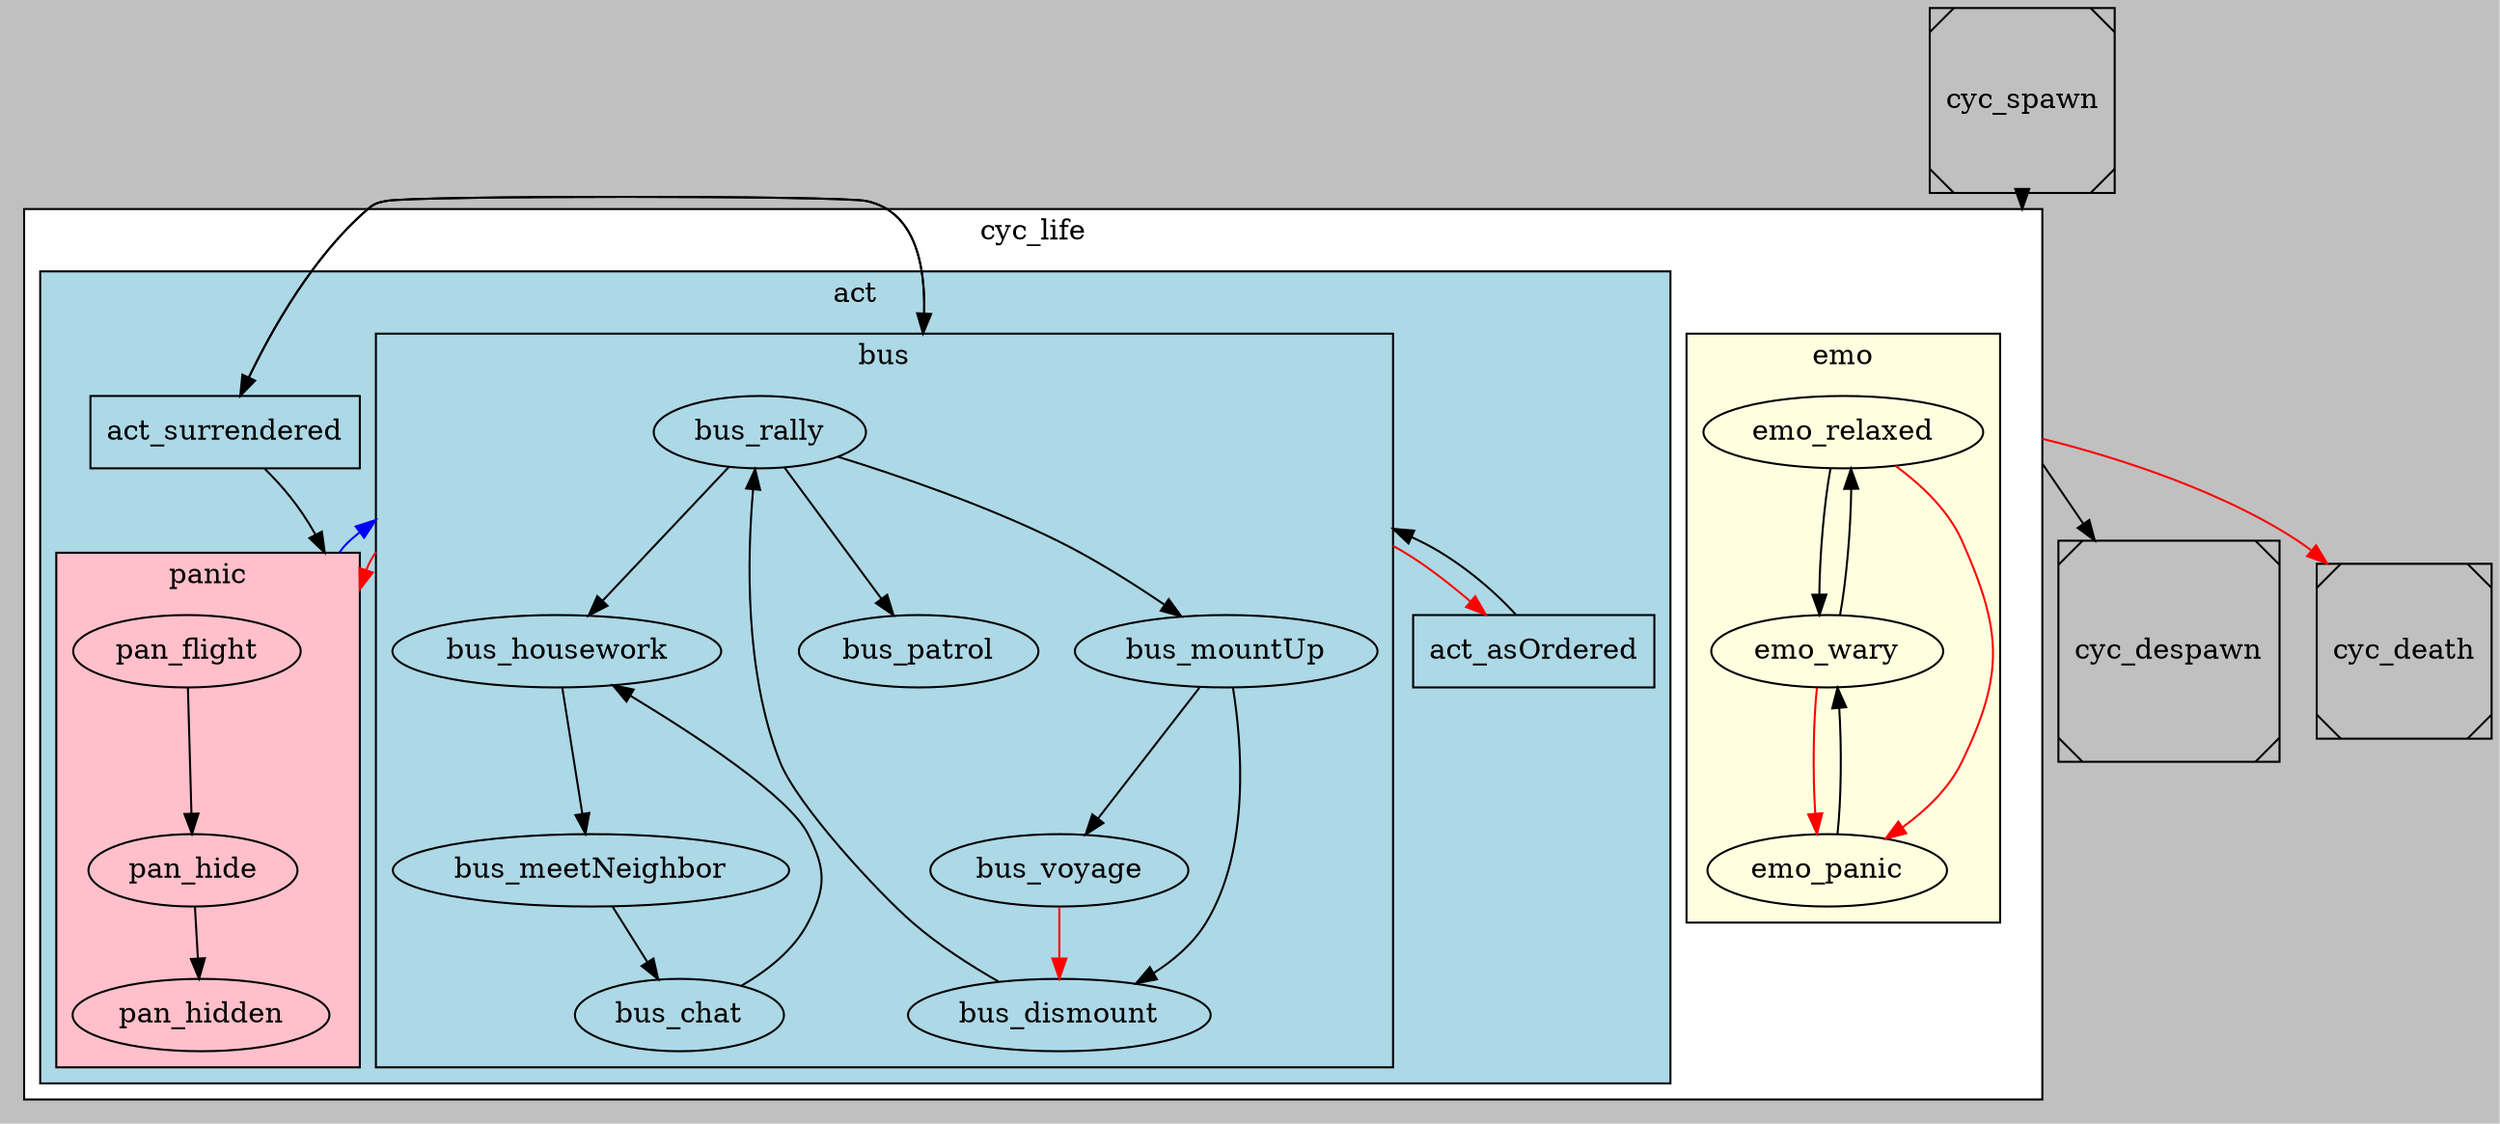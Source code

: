 digraph lifecycle {
    bgcolor="gray";
    compound=true;

    subgraph cluster_life {
        bgcolor="white";
        shape="Msquare";
        label="cyc_life";
        cluster_life_node [shape=point style=invis];

        subgraph cluster_emotions {
            bgcolor="lightyellow";
            label="emo";
            emo_relaxed -> emo_wary;
            {emo_wary, emo_relaxed} -> emo_panic [color="red"];
            emo_panic -> emo_wary -> emo_relaxed;
        }

        subgraph cluster_activities {
            bgcolor="lightblue";
            label="act";

            subgraph cluster_business {
                label="bus";
                cluster_business_node [shape=point style=invis];
                bus_rally -> bus_patrol;
                bus_rally -> bus_mountUp;
                bus_mountUp -> bus_voyage;
                bus_mountUp -> bus_dismount;
                bus_voyage -> bus_dismount [color=red]; # panic event
                bus_dismount -> bus_rally;
                bus_rally -> bus_housework;
                bus_housework -> bus_meetNeighbor;
                bus_meetNeighbor -> bus_chat;
                bus_chat -> bus_housework;
                // bus_housework -> bus_gawk;
            }

            subgraph cluster_panic {
                bgcolor="pink";
                label="panic";
                cluster_panic_node [shape=point style=invis];
                pan_flight -> pan_hide -> pan_hidden;
            }

            act_asOrdered [shape=rectangle];
            act_surrendered [shape=rectangle];

            act_surrendered -> cluster_panic_node [lhead=cluster_panic];

            act_surrendered -> cluster_business_node [lhead=cluster_business];
            cluster_business_node -> act_surrendered [ltail=cluster_business];
            act_asOrdered -> cluster_business_node [lhead=cluster_business];
            cluster_business_node -> act_asOrdered [ltail=cluster_business color=red];

            cluster_panic_node -> cluster_business_node [color=blue lhead=cluster_business ltail=cluster_panic]
            cluster_business_node -> cluster_panic_node [ltail=cluster_business lhead=cluster_panic color=red]

        }
    }

    cyc_spawn [shape=Msquare];
    cyc_despawn [shape=Msquare];
    cyc_death [shape=Msquare];

    cyc_spawn -> cluster_life_node [lhead=cluster_life];
    cluster_life_node -> cyc_despawn [ltail=cluster_life];
    cluster_life_node -> cyc_death [ltail=cluster_life color=red];
}
